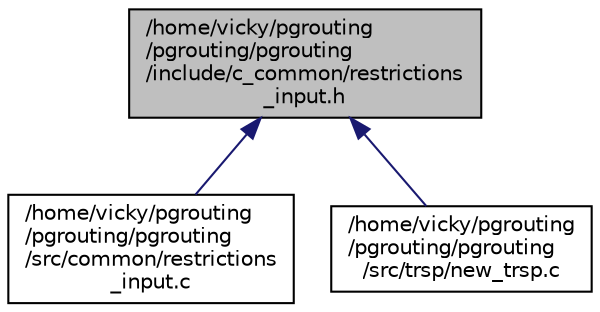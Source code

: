 digraph "/home/vicky/pgrouting/pgrouting/pgrouting/include/c_common/restrictions_input.h"
{
  edge [fontname="Helvetica",fontsize="10",labelfontname="Helvetica",labelfontsize="10"];
  node [fontname="Helvetica",fontsize="10",shape=record];
  Node1 [label="/home/vicky/pgrouting\l/pgrouting/pgrouting\l/include/c_common/restrictions\l_input.h",height=0.2,width=0.4,color="black", fillcolor="grey75", style="filled" fontcolor="black"];
  Node1 -> Node2 [dir="back",color="midnightblue",fontsize="10",style="solid",fontname="Helvetica"];
  Node2 [label="/home/vicky/pgrouting\l/pgrouting/pgrouting\l/src/common/restrictions\l_input.c",height=0.2,width=0.4,color="black", fillcolor="white", style="filled",URL="$restrictions__input_8c.html"];
  Node1 -> Node3 [dir="back",color="midnightblue",fontsize="10",style="solid",fontname="Helvetica"];
  Node3 [label="/home/vicky/pgrouting\l/pgrouting/pgrouting\l/src/trsp/new_trsp.c",height=0.2,width=0.4,color="black", fillcolor="white", style="filled",URL="$new__trsp_8c.html"];
}
